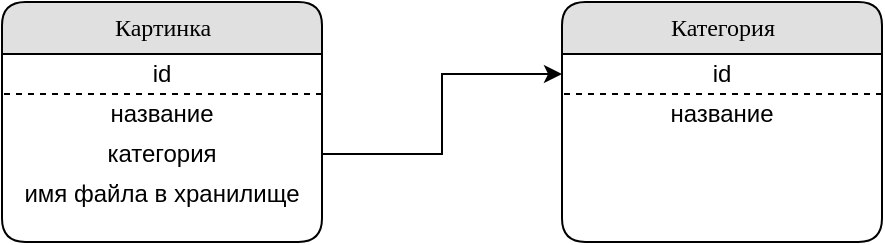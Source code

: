 <mxfile version="21.6.8" type="google">
  <diagram name="Page-1" id="SzVJzq9xkPy_61J-BHw6">
    <mxGraphModel dx="142" dy="481" grid="1" gridSize="10" guides="1" tooltips="1" connect="1" arrows="1" fold="1" page="1" pageScale="1" pageWidth="850" pageHeight="1100" math="0" shadow="0">
      <root>
        <mxCell id="0" />
        <mxCell id="1" parent="0" />
        <mxCell id="dPEFftnB_7vbTUjoGr8l-1" value="Картинка" style="swimlane;html=1;fontStyle=0;childLayout=stackLayout;horizontal=1;startSize=26;fillColor=#e0e0e0;horizontalStack=0;resizeParent=1;resizeLast=0;collapsible=1;marginBottom=0;swimlaneFillColor=#ffffff;align=center;rounded=1;shadow=0;comic=0;labelBackgroundColor=none;strokeWidth=1;fontFamily=Verdana;fontSize=12" vertex="1" parent="1">
          <mxGeometry x="1120" y="160" width="160" height="120" as="geometry">
            <mxRectangle x="40" y="40" width="151" height="26" as="alternateBounds" />
          </mxGeometry>
        </mxCell>
        <mxCell id="dPEFftnB_7vbTUjoGr8l-2" value="id" style="text;html=1;fillColor=none;align=center;verticalAlign=middle;whiteSpace=wrap;rounded=0;dashed=1;perimeterSpacing=0;strokeColor=#000000;strokeWidth=1;" vertex="1" parent="dPEFftnB_7vbTUjoGr8l-1">
          <mxGeometry y="26" width="160" height="20" as="geometry" />
        </mxCell>
        <mxCell id="dPEFftnB_7vbTUjoGr8l-3" value="название" style="text;html=1;fillColor=none;align=center;verticalAlign=middle;whiteSpace=wrap;rounded=0;perimeterSpacing=0;strokeWidth=1;" vertex="1" parent="dPEFftnB_7vbTUjoGr8l-1">
          <mxGeometry y="46" width="160" height="20" as="geometry" />
        </mxCell>
        <mxCell id="xkotbUsOSfqJqQ_PcNyq-4" value="категория" style="text;html=1;fillColor=none;align=center;verticalAlign=middle;whiteSpace=wrap;rounded=0;perimeterSpacing=0;strokeWidth=1;" vertex="1" parent="dPEFftnB_7vbTUjoGr8l-1">
          <mxGeometry y="66" width="160" height="20" as="geometry" />
        </mxCell>
        <mxCell id="xkotbUsOSfqJqQ_PcNyq-5" value="имя файла в хранилище" style="text;html=1;fillColor=none;align=center;verticalAlign=middle;whiteSpace=wrap;rounded=0;perimeterSpacing=0;strokeWidth=1;" vertex="1" parent="dPEFftnB_7vbTUjoGr8l-1">
          <mxGeometry y="86" width="160" height="20" as="geometry" />
        </mxCell>
        <mxCell id="xkotbUsOSfqJqQ_PcNyq-1" value="Категория" style="swimlane;html=1;fontStyle=0;childLayout=stackLayout;horizontal=1;startSize=26;fillColor=#e0e0e0;horizontalStack=0;resizeParent=1;resizeLast=0;collapsible=1;marginBottom=0;swimlaneFillColor=#ffffff;align=center;rounded=1;shadow=0;comic=0;labelBackgroundColor=none;strokeWidth=1;fontFamily=Verdana;fontSize=12" vertex="1" parent="1">
          <mxGeometry x="1400" y="160" width="160" height="120" as="geometry">
            <mxRectangle x="40" y="40" width="151" height="26" as="alternateBounds" />
          </mxGeometry>
        </mxCell>
        <mxCell id="xkotbUsOSfqJqQ_PcNyq-2" value="id" style="text;html=1;fillColor=none;align=center;verticalAlign=middle;whiteSpace=wrap;rounded=0;dashed=1;perimeterSpacing=0;strokeColor=#000000;strokeWidth=1;" vertex="1" parent="xkotbUsOSfqJqQ_PcNyq-1">
          <mxGeometry y="26" width="160" height="20" as="geometry" />
        </mxCell>
        <mxCell id="xkotbUsOSfqJqQ_PcNyq-3" value="название" style="text;html=1;fillColor=none;align=center;verticalAlign=middle;whiteSpace=wrap;rounded=0;perimeterSpacing=0;strokeWidth=1;" vertex="1" parent="xkotbUsOSfqJqQ_PcNyq-1">
          <mxGeometry y="46" width="160" height="20" as="geometry" />
        </mxCell>
        <mxCell id="xkotbUsOSfqJqQ_PcNyq-6" style="edgeStyle=orthogonalEdgeStyle;rounded=0;orthogonalLoop=1;jettySize=auto;html=1;entryX=0;entryY=0.5;entryDx=0;entryDy=0;" edge="1" parent="1" source="xkotbUsOSfqJqQ_PcNyq-4" target="xkotbUsOSfqJqQ_PcNyq-2">
          <mxGeometry relative="1" as="geometry" />
        </mxCell>
      </root>
    </mxGraphModel>
  </diagram>
</mxfile>
